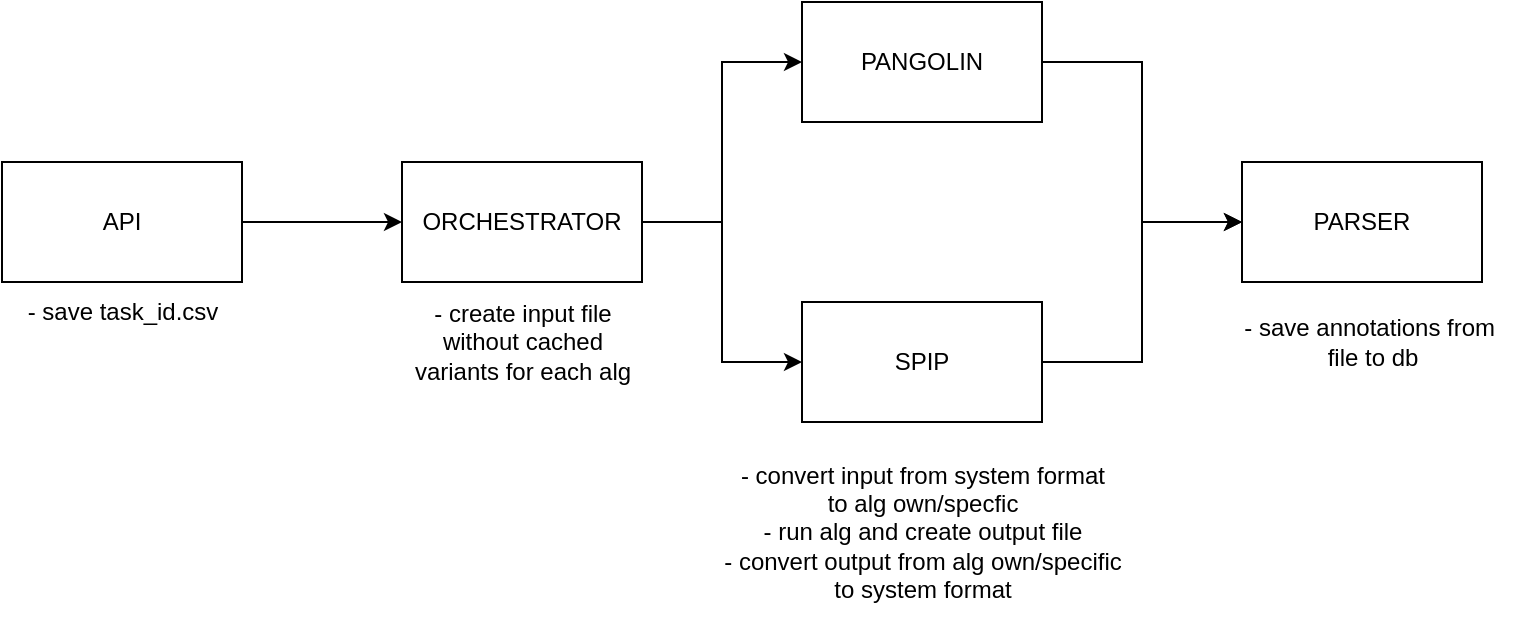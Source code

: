 <mxfile version="22.0.3" type="device">
  <diagram name="Page-1" id="XNeFHbz2xfQ6_hqrUXkY">
    <mxGraphModel dx="1034" dy="838" grid="1" gridSize="10" guides="1" tooltips="1" connect="1" arrows="1" fold="1" page="1" pageScale="1" pageWidth="1169" pageHeight="827" math="0" shadow="0">
      <root>
        <mxCell id="0" />
        <mxCell id="1" parent="0" />
        <mxCell id="v4SBzU5yJXGPgwKChC0x-3" style="edgeStyle=orthogonalEdgeStyle;rounded=0;orthogonalLoop=1;jettySize=auto;html=1;exitX=1;exitY=0.5;exitDx=0;exitDy=0;entryX=0;entryY=0.5;entryDx=0;entryDy=0;" parent="1" source="v4SBzU5yJXGPgwKChC0x-1" target="v4SBzU5yJXGPgwKChC0x-2" edge="1">
          <mxGeometry relative="1" as="geometry" />
        </mxCell>
        <mxCell id="v4SBzU5yJXGPgwKChC0x-1" value="API" style="rounded=0;whiteSpace=wrap;html=1;" parent="1" vertex="1">
          <mxGeometry x="50" y="240" width="120" height="60" as="geometry" />
        </mxCell>
        <mxCell id="v4SBzU5yJXGPgwKChC0x-10" style="edgeStyle=orthogonalEdgeStyle;rounded=0;orthogonalLoop=1;jettySize=auto;html=1;exitX=1;exitY=0.5;exitDx=0;exitDy=0;entryX=0;entryY=0.5;entryDx=0;entryDy=0;" parent="1" source="v4SBzU5yJXGPgwKChC0x-2" target="v4SBzU5yJXGPgwKChC0x-8" edge="1">
          <mxGeometry relative="1" as="geometry" />
        </mxCell>
        <mxCell id="v4SBzU5yJXGPgwKChC0x-12" style="edgeStyle=orthogonalEdgeStyle;rounded=0;orthogonalLoop=1;jettySize=auto;html=1;exitX=1;exitY=0.5;exitDx=0;exitDy=0;entryX=0;entryY=0.5;entryDx=0;entryDy=0;" parent="1" source="v4SBzU5yJXGPgwKChC0x-2" target="v4SBzU5yJXGPgwKChC0x-9" edge="1">
          <mxGeometry relative="1" as="geometry" />
        </mxCell>
        <mxCell id="v4SBzU5yJXGPgwKChC0x-2" value="ORCHESTRATOR" style="rounded=0;whiteSpace=wrap;html=1;" parent="1" vertex="1">
          <mxGeometry x="250" y="240" width="120" height="60" as="geometry" />
        </mxCell>
        <mxCell id="v4SBzU5yJXGPgwKChC0x-6" value="- save task_id.csv" style="text;html=1;align=center;verticalAlign=middle;resizable=0;points=[];autosize=1;strokeColor=none;fillColor=none;" parent="1" vertex="1">
          <mxGeometry x="50" y="300" width="120" height="30" as="geometry" />
        </mxCell>
        <mxCell id="v4SBzU5yJXGPgwKChC0x-7" value="- create input file &lt;br&gt;without cached &lt;br&gt;variants for each alg" style="text;html=1;align=center;verticalAlign=middle;resizable=0;points=[];autosize=1;strokeColor=none;fillColor=none;" parent="1" vertex="1">
          <mxGeometry x="245" y="300" width="130" height="60" as="geometry" />
        </mxCell>
        <mxCell id="v4SBzU5yJXGPgwKChC0x-17" style="edgeStyle=orthogonalEdgeStyle;rounded=0;orthogonalLoop=1;jettySize=auto;html=1;exitX=1;exitY=0.5;exitDx=0;exitDy=0;entryX=0;entryY=0.5;entryDx=0;entryDy=0;" parent="1" source="v4SBzU5yJXGPgwKChC0x-8" target="v4SBzU5yJXGPgwKChC0x-14" edge="1">
          <mxGeometry relative="1" as="geometry" />
        </mxCell>
        <mxCell id="v4SBzU5yJXGPgwKChC0x-8" value="PANGOLIN" style="rounded=0;whiteSpace=wrap;html=1;" parent="1" vertex="1">
          <mxGeometry x="450" y="160" width="120" height="60" as="geometry" />
        </mxCell>
        <mxCell id="v4SBzU5yJXGPgwKChC0x-16" style="edgeStyle=orthogonalEdgeStyle;rounded=0;orthogonalLoop=1;jettySize=auto;html=1;exitX=1;exitY=0.5;exitDx=0;exitDy=0;entryX=0;entryY=0.5;entryDx=0;entryDy=0;" parent="1" source="v4SBzU5yJXGPgwKChC0x-9" target="v4SBzU5yJXGPgwKChC0x-14" edge="1">
          <mxGeometry relative="1" as="geometry" />
        </mxCell>
        <mxCell id="v4SBzU5yJXGPgwKChC0x-9" value="SPIP" style="rounded=0;whiteSpace=wrap;html=1;" parent="1" vertex="1">
          <mxGeometry x="450" y="310" width="120" height="60" as="geometry" />
        </mxCell>
        <mxCell id="v4SBzU5yJXGPgwKChC0x-13" value="- convert input from system format &lt;br&gt;to alg own/specfic&lt;br&gt;- run alg and create output file&lt;br&gt;- convert output from alg own/specific&lt;br&gt;to system format" style="text;html=1;align=center;verticalAlign=middle;resizable=0;points=[];autosize=1;strokeColor=none;fillColor=none;" parent="1" vertex="1">
          <mxGeometry x="400" y="380" width="220" height="90" as="geometry" />
        </mxCell>
        <mxCell id="v4SBzU5yJXGPgwKChC0x-14" value="PARSER" style="rounded=0;whiteSpace=wrap;html=1;" parent="1" vertex="1">
          <mxGeometry x="670" y="240" width="120" height="60" as="geometry" />
        </mxCell>
        <mxCell id="v4SBzU5yJXGPgwKChC0x-15" value="- save annotations from&amp;nbsp;&lt;br&gt;file to db" style="text;html=1;align=center;verticalAlign=middle;resizable=0;points=[];autosize=1;strokeColor=none;fillColor=none;" parent="1" vertex="1">
          <mxGeometry x="660" y="310" width="150" height="40" as="geometry" />
        </mxCell>
      </root>
    </mxGraphModel>
  </diagram>
</mxfile>
